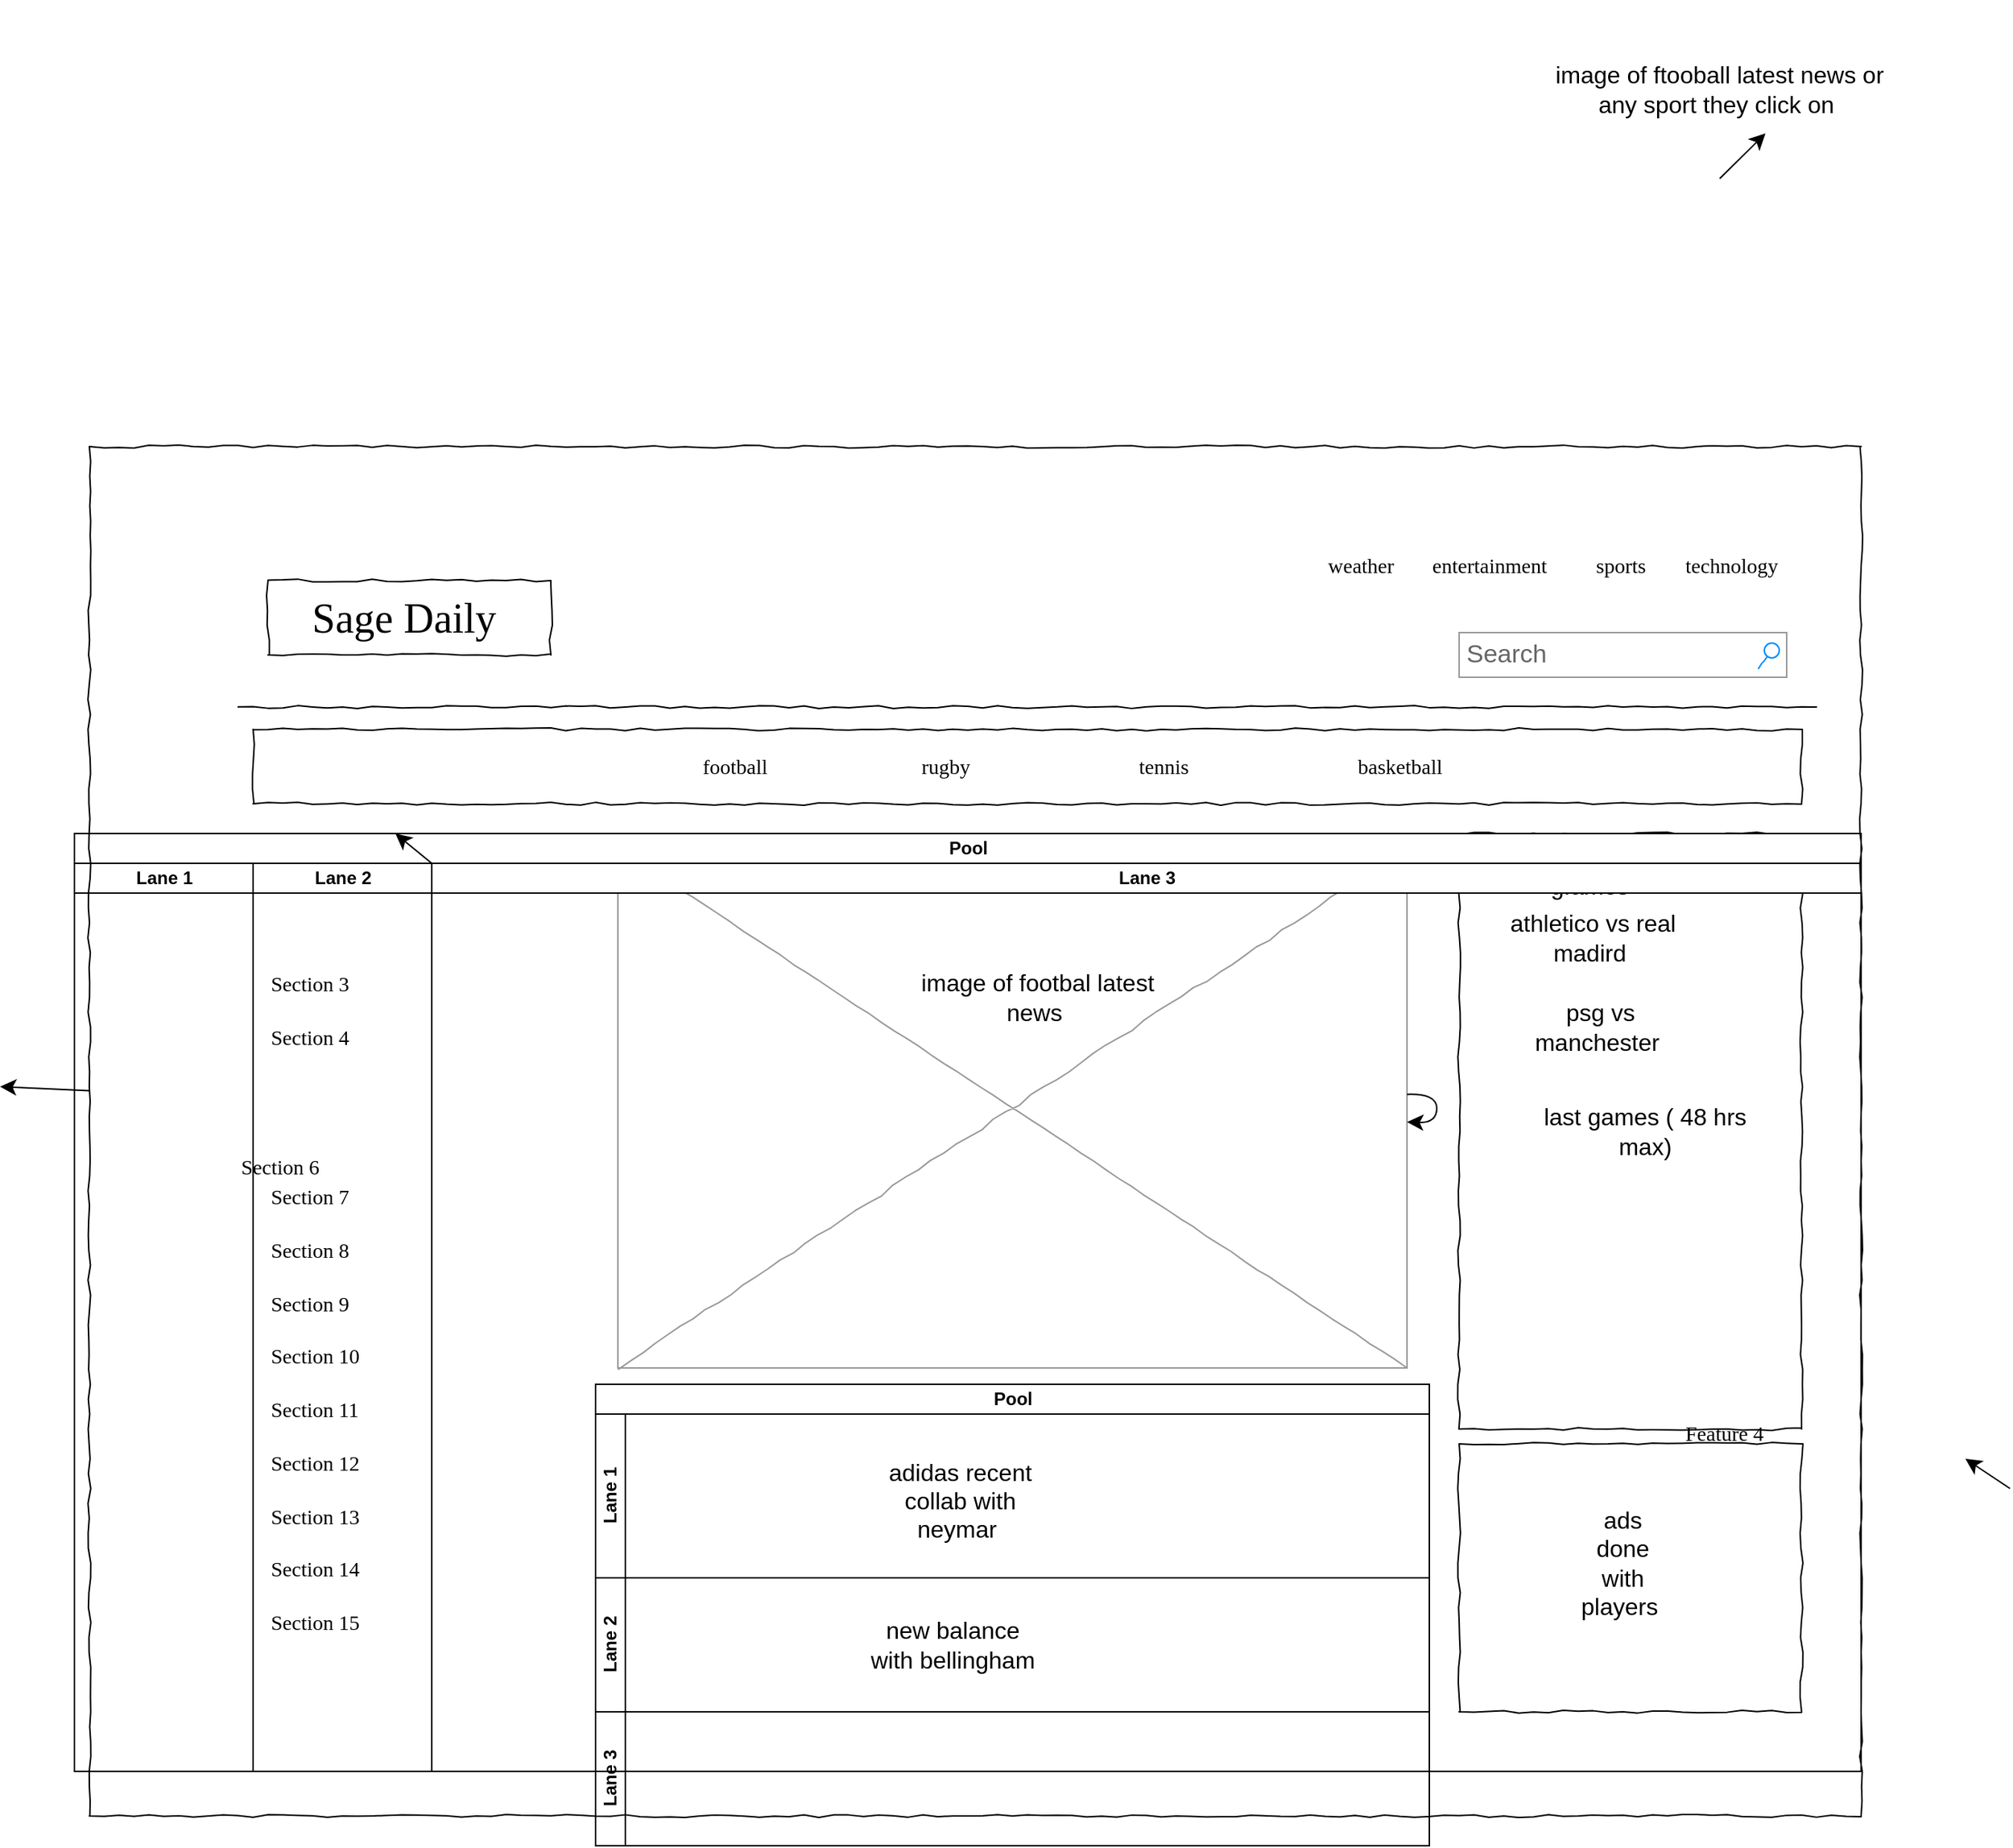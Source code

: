 <mxfile version="26.0.14">
  <diagram name="Page-1" id="03018318-947c-dd8e-b7a3-06fadd420f32">
    <mxGraphModel dx="3072" dy="1944" grid="1" gridSize="10" guides="1" tooltips="1" connect="1" arrows="1" fold="1" page="1" pageScale="1" pageWidth="1100" pageHeight="850" background="#ffffff" math="0" shadow="0">
      <root>
        <mxCell id="0" />
        <mxCell id="1" parent="0" />
        <mxCell id="677b7b8949515195-2" value="Sage Daily&amp;nbsp;" style="whiteSpace=wrap;html=1;rounded=0;shadow=0;labelBackgroundColor=none;strokeWidth=1;fontFamily=Verdana;fontSize=28;align=center;comic=1;" parent="1" vertex="1">
          <mxGeometry x="40" y="60" width="190" height="50" as="geometry" />
        </mxCell>
        <mxCell id="677b7b8949515195-3" value="Search" style="strokeWidth=1;shadow=0;dashed=0;align=center;html=1;shape=mxgraph.mockup.forms.searchBox;strokeColor=#999999;mainText=;strokeColor2=#008cff;fontColor=#666666;fontSize=17;align=left;spacingLeft=3;rounded=0;labelBackgroundColor=none;comic=1;" parent="1" vertex="1">
          <mxGeometry x="840" y="95" width="220" height="30" as="geometry" />
        </mxCell>
        <mxCell id="677b7b8949515195-4" value="weather&amp;nbsp;" style="text;html=1;points=[];align=left;verticalAlign=top;spacingTop=-4;fontSize=14;fontFamily=Verdana" parent="1" vertex="1">
          <mxGeometry x="750" y="40" width="60" height="20" as="geometry" />
        </mxCell>
        <mxCell id="677b7b8949515195-5" value="entertainment" style="text;html=1;points=[];align=left;verticalAlign=top;spacingTop=-4;fontSize=14;fontFamily=Verdana" parent="1" vertex="1">
          <mxGeometry x="820" y="40" width="60" height="20" as="geometry" />
        </mxCell>
        <mxCell id="677b7b8949515195-6" value="sports" style="text;html=1;points=[];align=left;verticalAlign=top;spacingTop=-4;fontSize=14;fontFamily=Verdana" parent="1" vertex="1">
          <mxGeometry x="930" y="40" width="60" height="20" as="geometry" />
        </mxCell>
        <mxCell id="677b7b8949515195-7" value="technology" style="text;html=1;points=[];align=left;verticalAlign=top;spacingTop=-4;fontSize=14;fontFamily=Verdana" parent="1" vertex="1">
          <mxGeometry x="990" y="40" width="60" height="20" as="geometry" />
        </mxCell>
        <mxCell id="677b7b8949515195-9" value="" style="line;strokeWidth=1;html=1;rounded=0;shadow=0;labelBackgroundColor=none;fillColor=none;fontFamily=Verdana;fontSize=14;fontColor=#000000;align=center;comic=1;" parent="1" vertex="1">
          <mxGeometry x="20" y="140" width="1060" height="10" as="geometry" />
        </mxCell>
        <mxCell id="677b7b8949515195-10" value="" style="whiteSpace=wrap;html=1;rounded=0;shadow=0;labelBackgroundColor=none;strokeWidth=1;fillColor=none;fontFamily=Verdana;fontSize=12;align=center;comic=1;" parent="1" vertex="1">
          <mxGeometry x="30" y="160" width="1040" height="50" as="geometry" />
        </mxCell>
        <mxCell id="677b7b8949515195-11" value="football&amp;nbsp;" style="text;html=1;points=[];align=left;verticalAlign=top;spacingTop=-4;fontSize=14;fontFamily=Verdana" parent="1" vertex="1">
          <mxGeometry x="330" y="175" width="60" height="20" as="geometry" />
        </mxCell>
        <mxCell id="677b7b8949515195-12" value="rugby" style="text;html=1;points=[];align=left;verticalAlign=top;spacingTop=-4;fontSize=14;fontFamily=Verdana" parent="1" vertex="1">
          <mxGeometry x="477" y="175" width="60" height="25" as="geometry" />
        </mxCell>
        <mxCell id="677b7b8949515195-13" value="tennis&amp;nbsp;" style="text;html=1;points=[];align=left;verticalAlign=top;spacingTop=-4;fontSize=14;fontFamily=Verdana" parent="1" vertex="1">
          <mxGeometry x="623" y="175" width="60" height="20" as="geometry" />
        </mxCell>
        <mxCell id="677b7b8949515195-14" value="basketball&amp;nbsp;" style="text;html=1;points=[];align=left;verticalAlign=top;spacingTop=-4;fontSize=14;fontFamily=Verdana" parent="1" vertex="1">
          <mxGeometry x="770" y="175" width="60" height="20" as="geometry" />
        </mxCell>
        <mxCell id="tGLtq9OhCJqC_mUNQPJR-13" style="edgeStyle=none;curved=1;rounded=0;orthogonalLoop=1;jettySize=auto;html=1;fontSize=12;startSize=8;endSize=8;" edge="1" parent="1">
          <mxGeometry relative="1" as="geometry">
            <mxPoint x="1180" y="650" as="targetPoint" />
            <mxPoint x="1210" y="670" as="sourcePoint" />
          </mxGeometry>
        </mxCell>
        <mxCell id="677b7b8949515195-25" value="" style="whiteSpace=wrap;html=1;rounded=0;shadow=0;labelBackgroundColor=none;strokeWidth=1;fillColor=none;fontFamily=Verdana;fontSize=12;align=center;comic=1;" parent="1" vertex="1">
          <mxGeometry x="840" y="230" width="230" height="400" as="geometry" />
        </mxCell>
        <mxCell id="677b7b8949515195-26" value="" style="whiteSpace=wrap;html=1;rounded=0;shadow=0;labelBackgroundColor=none;strokeWidth=1;fillColor=none;fontFamily=Verdana;fontSize=12;align=center;comic=1;" parent="1" vertex="1">
          <mxGeometry x="840" y="640" width="230" height="180" as="geometry" />
        </mxCell>
        <mxCell id="677b7b8949515195-29" value="Section 3" style="text;html=1;points=[];align=left;verticalAlign=top;spacingTop=-4;fontSize=14;fontFamily=Verdana" parent="1" vertex="1">
          <mxGeometry x="40" y="321" width="170" height="20" as="geometry" />
        </mxCell>
        <mxCell id="677b7b8949515195-30" value="Section 4" style="text;html=1;points=[];align=left;verticalAlign=top;spacingTop=-4;fontSize=14;fontFamily=Verdana" parent="1" vertex="1">
          <mxGeometry x="40" y="357" width="170" height="20" as="geometry" />
        </mxCell>
        <mxCell id="677b7b8949515195-31" value="Section 7" style="text;html=1;points=[];align=left;verticalAlign=top;spacingTop=-4;fontSize=14;fontFamily=Verdana" parent="1" vertex="1">
          <mxGeometry x="40" y="464" width="170" height="20" as="geometry" />
        </mxCell>
        <mxCell id="677b7b8949515195-32" value="Section 8" style="text;html=1;points=[];align=left;verticalAlign=top;spacingTop=-4;fontSize=14;fontFamily=Verdana" parent="1" vertex="1">
          <mxGeometry x="40" y="500" width="170" height="20" as="geometry" />
        </mxCell>
        <mxCell id="677b7b8949515195-33" value="Section 9" style="text;html=1;points=[];align=left;verticalAlign=top;spacingTop=-4;fontSize=14;fontFamily=Verdana" parent="1" vertex="1">
          <mxGeometry x="40" y="536" width="170" height="20" as="geometry" />
        </mxCell>
        <mxCell id="677b7b8949515195-34" value="Section 10" style="text;html=1;points=[];align=left;verticalAlign=top;spacingTop=-4;fontSize=14;fontFamily=Verdana" parent="1" vertex="1">
          <mxGeometry x="40" y="571" width="170" height="20" as="geometry" />
        </mxCell>
        <mxCell id="677b7b8949515195-35" value="Section 11" style="text;html=1;points=[];align=left;verticalAlign=top;spacingTop=-4;fontSize=14;fontFamily=Verdana" parent="1" vertex="1">
          <mxGeometry x="40" y="607" width="170" height="20" as="geometry" />
        </mxCell>
        <mxCell id="677b7b8949515195-36" value="Section 12" style="text;html=1;points=[];align=left;verticalAlign=top;spacingTop=-4;fontSize=14;fontFamily=Verdana" parent="1" vertex="1">
          <mxGeometry x="40" y="643" width="170" height="20" as="geometry" />
        </mxCell>
        <mxCell id="677b7b8949515195-37" value="Section 13" style="text;html=1;points=[];align=left;verticalAlign=top;spacingTop=-4;fontSize=14;fontFamily=Verdana" parent="1" vertex="1">
          <mxGeometry x="40" y="679" width="170" height="20" as="geometry" />
        </mxCell>
        <mxCell id="677b7b8949515195-38" value="Section 14" style="text;html=1;points=[];align=left;verticalAlign=top;spacingTop=-4;fontSize=14;fontFamily=Verdana" parent="1" vertex="1">
          <mxGeometry x="40" y="714" width="170" height="20" as="geometry" />
        </mxCell>
        <mxCell id="677b7b8949515195-40" value="Section 6" style="text;html=1;points=[];align=left;verticalAlign=top;spacingTop=-4;fontSize=14;fontFamily=Verdana" parent="1" vertex="1">
          <mxGeometry x="20" y="444" width="170" height="20" as="geometry" />
        </mxCell>
        <mxCell id="677b7b8949515195-41" value="Section 15" style="text;html=1;points=[];align=left;verticalAlign=top;spacingTop=-4;fontSize=14;fontFamily=Verdana" parent="1" vertex="1">
          <mxGeometry x="40" y="750" width="170" height="20" as="geometry" />
        </mxCell>
        <mxCell id="677b7b8949515195-47" value="Feature 4" style="text;html=1;points=[];align=left;verticalAlign=top;spacingTop=-4;fontSize=14;fontFamily=Verdana" parent="1" vertex="1">
          <mxGeometry x="990" y="623" width="170" height="20" as="geometry" />
        </mxCell>
        <mxCell id="tGLtq9OhCJqC_mUNQPJR-11" style="edgeStyle=none;curved=1;rounded=0;orthogonalLoop=1;jettySize=auto;html=1;exitX=0.5;exitY=1;exitDx=0;exitDy=0;fontSize=12;startSize=8;endSize=8;entryX=0.623;entryY=0.747;entryDx=0;entryDy=0;entryPerimeter=0;" edge="1" parent="1" source="tGLtq9OhCJqC_mUNQPJR-1" target="tGLtq9OhCJqC_mUNQPJR-1">
          <mxGeometry relative="1" as="geometry">
            <mxPoint x="890" y="-100" as="targetPoint" />
          </mxGeometry>
        </mxCell>
        <mxCell id="tGLtq9OhCJqC_mUNQPJR-1" value="image of ftooball latest news or any sport they click on&amp;nbsp;" style="text;strokeColor=none;fillColor=none;html=1;align=center;verticalAlign=middle;whiteSpace=wrap;rounded=0;fontSize=16;" vertex="1" parent="1">
          <mxGeometry x="890" y="-330" width="250" height="120" as="geometry" />
        </mxCell>
        <mxCell id="tGLtq9OhCJqC_mUNQPJR-7" value="Pool" style="swimlane;childLayout=stackLayout;resizeParent=1;resizeParentMax=0;horizontal=1;startSize=20;horizontalStack=0;html=1;" vertex="1" parent="1">
          <mxGeometry x="260" y="600" width="560" height="310" as="geometry" />
        </mxCell>
        <mxCell id="tGLtq9OhCJqC_mUNQPJR-8" value="Lane 1" style="swimlane;startSize=20;horizontal=0;html=1;" vertex="1" parent="tGLtq9OhCJqC_mUNQPJR-7">
          <mxGeometry y="20" width="560" height="110" as="geometry" />
        </mxCell>
        <mxCell id="tGLtq9OhCJqC_mUNQPJR-9" value="Lane 2" style="swimlane;startSize=20;horizontal=0;html=1;" vertex="1" parent="tGLtq9OhCJqC_mUNQPJR-7">
          <mxGeometry y="130" width="560" height="90" as="geometry" />
        </mxCell>
        <mxCell id="tGLtq9OhCJqC_mUNQPJR-24" value="new balance with bellingham" style="text;strokeColor=none;fillColor=none;html=1;align=center;verticalAlign=middle;whiteSpace=wrap;rounded=0;fontSize=16;" vertex="1" parent="tGLtq9OhCJqC_mUNQPJR-9">
          <mxGeometry x="180" y="30" width="120" height="30" as="geometry" />
        </mxCell>
        <mxCell id="tGLtq9OhCJqC_mUNQPJR-10" value="Lane 3" style="swimlane;startSize=20;horizontal=0;html=1;" vertex="1" parent="tGLtq9OhCJqC_mUNQPJR-7">
          <mxGeometry y="220" width="560" height="90" as="geometry" />
        </mxCell>
        <mxCell id="677b7b8949515195-16" value="" style="verticalLabelPosition=bottom;shadow=0;dashed=0;align=center;html=1;verticalAlign=top;strokeWidth=1;shape=mxgraph.mockup.graphics.simpleIcon;strokeColor=#999999;rounded=0;labelBackgroundColor=none;fontFamily=Verdana;fontSize=14;fontColor=#000000;comic=1;" parent="1" vertex="1">
          <mxGeometry x="275" y="240" width="530" height="349" as="geometry" />
        </mxCell>
        <mxCell id="tGLtq9OhCJqC_mUNQPJR-2" style="edgeStyle=none;curved=1;rounded=0;orthogonalLoop=1;jettySize=auto;html=1;fontSize=12;startSize=8;endSize=8;" edge="1" parent="1" source="677b7b8949515195-16" target="677b7b8949515195-16">
          <mxGeometry relative="1" as="geometry" />
        </mxCell>
        <mxCell id="tGLtq9OhCJqC_mUNQPJR-14" value="image of footbal latest news&amp;nbsp;" style="text;strokeColor=none;fillColor=none;html=1;align=center;verticalAlign=middle;whiteSpace=wrap;rounded=0;fontSize=16;" vertex="1" parent="1">
          <mxGeometry x="477" y="325" width="160" height="30" as="geometry" />
        </mxCell>
        <mxCell id="tGLtq9OhCJqC_mUNQPJR-15" value="ads done with players&amp;nbsp;" style="text;strokeColor=none;fillColor=none;html=1;align=center;verticalAlign=middle;whiteSpace=wrap;rounded=0;fontSize=16;" vertex="1" parent="1">
          <mxGeometry x="920" y="660" width="60" height="120" as="geometry" />
        </mxCell>
        <mxCell id="tGLtq9OhCJqC_mUNQPJR-17" value="upcoming gfames&amp;nbsp;" style="text;strokeColor=none;fillColor=none;html=1;align=center;verticalAlign=middle;whiteSpace=wrap;rounded=0;fontSize=16;" vertex="1" parent="1">
          <mxGeometry x="900" y="240" width="60" height="30" as="geometry" />
        </mxCell>
        <mxCell id="tGLtq9OhCJqC_mUNQPJR-18" value="athletico vs real madird&amp;nbsp;" style="text;strokeColor=none;fillColor=none;html=1;align=center;verticalAlign=middle;whiteSpace=wrap;rounded=0;fontSize=16;" vertex="1" parent="1">
          <mxGeometry x="850" y="290" width="160" height="20" as="geometry" />
        </mxCell>
        <mxCell id="tGLtq9OhCJqC_mUNQPJR-19" value="psg vs manchester&amp;nbsp;" style="text;strokeColor=none;fillColor=none;html=1;align=center;verticalAlign=middle;whiteSpace=wrap;rounded=0;fontSize=16;" vertex="1" parent="1">
          <mxGeometry x="885" y="345" width="100" height="30" as="geometry" />
        </mxCell>
        <mxCell id="tGLtq9OhCJqC_mUNQPJR-22" value="last games ( 48 hrs max)" style="text;strokeColor=none;fillColor=none;html=1;align=center;verticalAlign=middle;whiteSpace=wrap;rounded=0;fontSize=16;" vertex="1" parent="1">
          <mxGeometry x="890" y="415" width="150" height="30" as="geometry" />
        </mxCell>
        <mxCell id="tGLtq9OhCJqC_mUNQPJR-23" value="adidas recent collab with neymar&amp;nbsp;" style="text;strokeColor=none;fillColor=none;html=1;align=center;verticalAlign=middle;whiteSpace=wrap;rounded=0;fontSize=16;" vertex="1" parent="1">
          <mxGeometry x="440" y="663" width="130" height="30" as="geometry" />
        </mxCell>
        <mxCell id="tGLtq9OhCJqC_mUNQPJR-29" value="Pool" style="swimlane;childLayout=stackLayout;resizeParent=1;resizeParentMax=0;startSize=20;html=1;" vertex="1" parent="1">
          <mxGeometry x="-90" y="230" width="1200" height="630" as="geometry" />
        </mxCell>
        <mxCell id="tGLtq9OhCJqC_mUNQPJR-30" value="Lane 1" style="swimlane;startSize=20;html=1;" vertex="1" parent="tGLtq9OhCJqC_mUNQPJR-29">
          <mxGeometry y="20" width="120" height="610" as="geometry" />
        </mxCell>
        <mxCell id="tGLtq9OhCJqC_mUNQPJR-33" style="edgeStyle=none;curved=1;rounded=0;orthogonalLoop=1;jettySize=auto;html=1;exitX=1;exitY=0;exitDx=0;exitDy=0;fontSize=12;startSize=8;endSize=8;" edge="1" parent="tGLtq9OhCJqC_mUNQPJR-29" source="tGLtq9OhCJqC_mUNQPJR-31" target="tGLtq9OhCJqC_mUNQPJR-29">
          <mxGeometry relative="1" as="geometry" />
        </mxCell>
        <mxCell id="tGLtq9OhCJqC_mUNQPJR-31" value="Lane 2" style="swimlane;startSize=20;html=1;" vertex="1" parent="tGLtq9OhCJqC_mUNQPJR-29">
          <mxGeometry x="120" y="20" width="120" height="610" as="geometry" />
        </mxCell>
        <mxCell id="tGLtq9OhCJqC_mUNQPJR-32" value="Lane 3" style="swimlane;startSize=20;html=1;" vertex="1" parent="tGLtq9OhCJqC_mUNQPJR-29">
          <mxGeometry x="240" y="20" width="960" height="610" as="geometry" />
        </mxCell>
        <mxCell id="tGLtq9OhCJqC_mUNQPJR-34" style="edgeStyle=none;curved=1;rounded=0;orthogonalLoop=1;jettySize=auto;html=1;fontSize=12;startSize=8;endSize=8;" edge="1" parent="tGLtq9OhCJqC_mUNQPJR-32" source="677b7b8949515195-15">
          <mxGeometry relative="1" as="geometry">
            <mxPoint x="-290" y="150" as="targetPoint" />
          </mxGeometry>
        </mxCell>
        <mxCell id="677b7b8949515195-15" value="&lt;div style=&quot;text-align: justify&quot;&gt;&lt;br&gt;&lt;/div&gt;" style="whiteSpace=wrap;html=1;rounded=0;shadow=0;labelBackgroundColor=none;strokeWidth=1;fillColor=none;fontFamily=Verdana;fontSize=12;align=center;verticalAlign=top;spacing=10;comic=1;" parent="1" vertex="1">
          <mxGeometry x="-80" y="-30" width="1190" height="920" as="geometry" />
        </mxCell>
      </root>
    </mxGraphModel>
  </diagram>
</mxfile>
